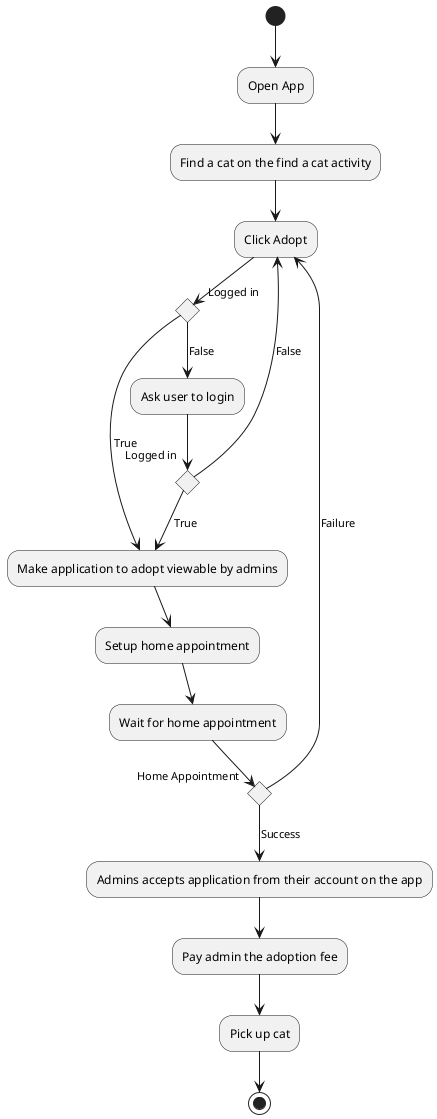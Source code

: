 @startuml AdoptACat
(*) --> "Open App"
--> "Find a cat on the find a cat activity"
--> "Click Adopt"
if "Logged in"
    --> [True]"Make application to adopt viewable by admins"
    --> "Setup home appointment"
    --> "Wait for home appointment"
    if "Home Appointment"
        --> [Success] "Admins accepts application from their account on the app"
        --> Pay admin the adoption fee
        --> Pick up cat
        --> (*)
    else
        --> [Failure] "Click Adopt"
    Endif
else
    --> [False]Ask user to login
    if "Logged in"
        --> [True]"Make application to adopt viewable by admins"
    else
        --> [False]"Click Adopt"
    Endif
Endif

@enduml